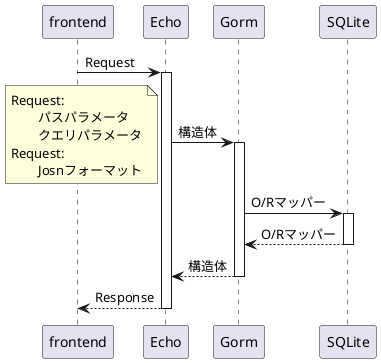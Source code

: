 @startuml
' 変数定義
Participant frontend as FE
Participant Echo as BE
Participant Gorm as OR
Participant SQLite as DB

' シーケンス
FE -> BE : Request
activate BE
    BE -> OR : 構造体
    note left
    Request:
    \tパスパラメータ
    \tクエリパラメータ
    Request:
    \tJosnフォーマット
    end note
    activate OR
        OR -> DB : O/Rマッパー
        activate DB
        DB --> OR : O/Rマッパー
        deactivate DB
    OR --> BE : 構造体
    deactivate OR
BE --> FE : Response
deactivate BE

@enduml
